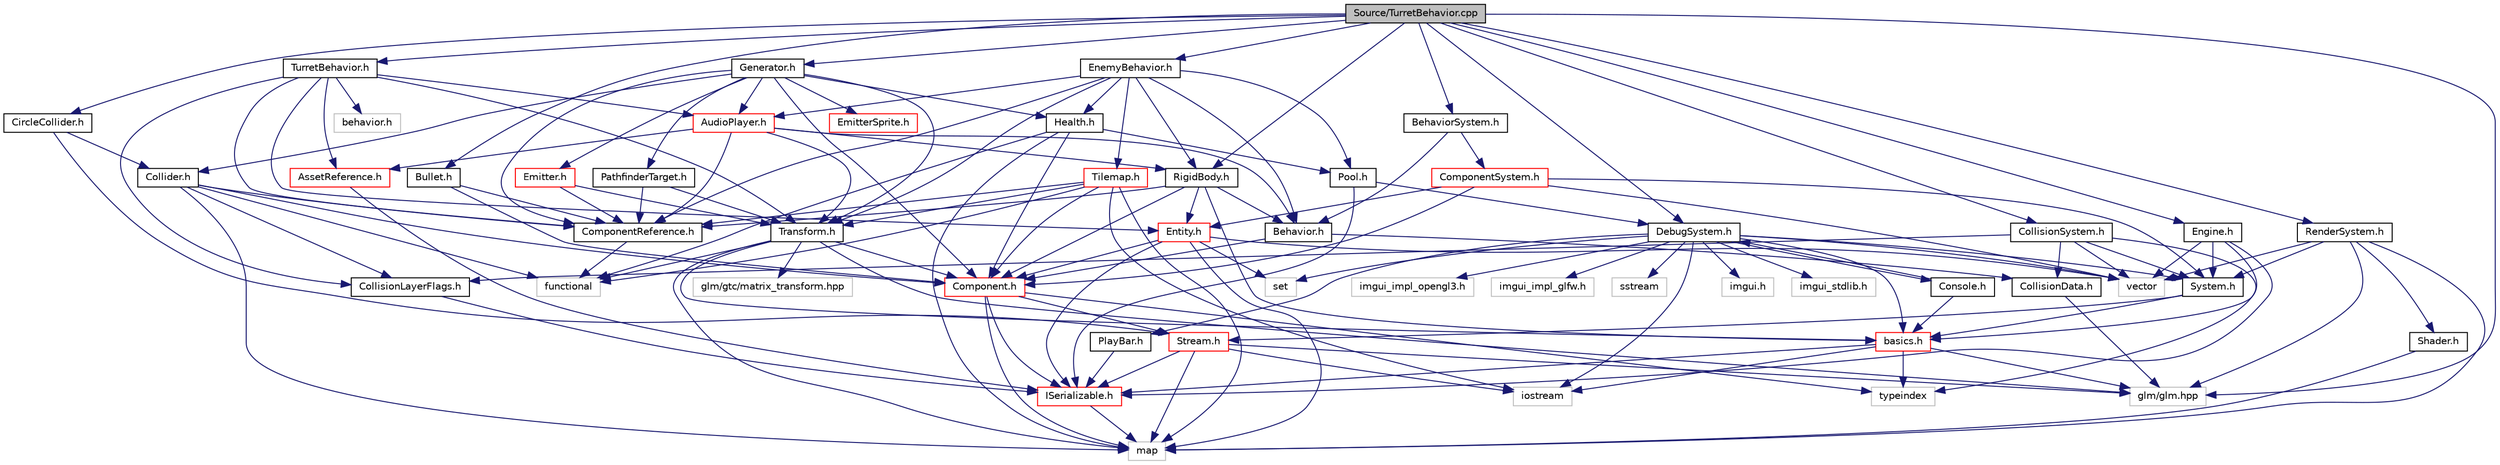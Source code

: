 digraph "Source/TurretBehavior.cpp"
{
 // LATEX_PDF_SIZE
  edge [fontname="Helvetica",fontsize="10",labelfontname="Helvetica",labelfontsize="10"];
  node [fontname="Helvetica",fontsize="10",shape=record];
  Node1 [label="Source/TurretBehavior.cpp",height=0.2,width=0.4,color="black", fillcolor="grey75", style="filled", fontcolor="black",tooltip="Behavior Compenent for Basic Turret"];
  Node1 -> Node2 [color="midnightblue",fontsize="10",style="solid"];
  Node2 [label="TurretBehavior.h",height=0.2,width=0.4,color="black", fillcolor="white", style="filled",URL="$TurretBehavior_8h_source.html",tooltip=" "];
  Node2 -> Node3 [color="midnightblue",fontsize="10",style="solid"];
  Node3 [label="behavior.h",height=0.2,width=0.4,color="grey75", fillcolor="white", style="filled",tooltip=" "];
  Node2 -> Node4 [color="midnightblue",fontsize="10",style="solid"];
  Node4 [label="ComponentReference.h",height=0.2,width=0.4,color="black", fillcolor="white", style="filled",URL="$ComponentReference_8h.html",tooltip="a reference to a component in the scene"];
  Node4 -> Node5 [color="midnightblue",fontsize="10",style="solid"];
  Node5 [label="functional",height=0.2,width=0.4,color="grey75", fillcolor="white", style="filled",tooltip=" "];
  Node2 -> Node6 [color="midnightblue",fontsize="10",style="solid"];
  Node6 [label="Transform.h",height=0.2,width=0.4,color="black", fillcolor="white", style="filled",URL="$Transform_8h.html",tooltip="Transform."];
  Node6 -> Node7 [color="midnightblue",fontsize="10",style="solid"];
  Node7 [label="Component.h",height=0.2,width=0.4,color="red", fillcolor="white", style="filled",URL="$Component_8h.html",tooltip="Virtual component header."];
  Node7 -> Node8 [color="midnightblue",fontsize="10",style="solid"];
  Node8 [label="typeindex",height=0.2,width=0.4,color="grey75", fillcolor="white", style="filled",tooltip=" "];
  Node7 -> Node9 [color="midnightblue",fontsize="10",style="solid"];
  Node9 [label="map",height=0.2,width=0.4,color="grey75", fillcolor="white", style="filled",tooltip=" "];
  Node7 -> Node11 [color="midnightblue",fontsize="10",style="solid"];
  Node11 [label="ISerializable.h",height=0.2,width=0.4,color="red", fillcolor="white", style="filled",URL="$ISerializable_8h.html",tooltip="interface for all serializable objects"];
  Node11 -> Node9 [color="midnightblue",fontsize="10",style="solid"];
  Node7 -> Node13 [color="midnightblue",fontsize="10",style="solid"];
  Node13 [label="Stream.h",height=0.2,width=0.4,color="red", fillcolor="white", style="filled",URL="$Stream_8h.html",tooltip="JSON File reading/writing."];
  Node13 -> Node9 [color="midnightblue",fontsize="10",style="solid"];
  Node13 -> Node14 [color="midnightblue",fontsize="10",style="solid"];
  Node14 [label="glm/glm.hpp",height=0.2,width=0.4,color="grey75", fillcolor="white", style="filled",tooltip=" "];
  Node13 -> Node16 [color="midnightblue",fontsize="10",style="solid"];
  Node16 [label="iostream",height=0.2,width=0.4,color="grey75", fillcolor="white", style="filled",tooltip=" "];
  Node13 -> Node11 [color="midnightblue",fontsize="10",style="solid"];
  Node6 -> Node18 [color="midnightblue",fontsize="10",style="solid"];
  Node18 [label="basics.h",height=0.2,width=0.4,color="red", fillcolor="white", style="filled",URL="$basics_8h_source.html",tooltip=" "];
  Node18 -> Node14 [color="midnightblue",fontsize="10",style="solid"];
  Node18 -> Node16 [color="midnightblue",fontsize="10",style="solid"];
  Node18 -> Node8 [color="midnightblue",fontsize="10",style="solid"];
  Node18 -> Node11 [color="midnightblue",fontsize="10",style="solid"];
  Node6 -> Node14 [color="midnightblue",fontsize="10",style="solid"];
  Node6 -> Node25 [color="midnightblue",fontsize="10",style="solid"];
  Node25 [label="glm/gtc/matrix_transform.hpp",height=0.2,width=0.4,color="grey75", fillcolor="white", style="filled",tooltip=" "];
  Node6 -> Node5 [color="midnightblue",fontsize="10",style="solid"];
  Node6 -> Node9 [color="midnightblue",fontsize="10",style="solid"];
  Node2 -> Node26 [color="midnightblue",fontsize="10",style="solid"];
  Node26 [label="AudioPlayer.h",height=0.2,width=0.4,color="red", fillcolor="white", style="filled",URL="$AudioPlayer_8h.html",tooltip="Component that plays audio."];
  Node26 -> Node27 [color="midnightblue",fontsize="10",style="solid"];
  Node27 [label="Behavior.h",height=0.2,width=0.4,color="black", fillcolor="white", style="filled",URL="$Behavior_8h.html",tooltip="Virtual behavior component header."];
  Node27 -> Node7 [color="midnightblue",fontsize="10",style="solid"];
  Node27 -> Node28 [color="midnightblue",fontsize="10",style="solid"];
  Node28 [label="CollisionData.h",height=0.2,width=0.4,color="black", fillcolor="white", style="filled",URL="$CollisionData_8h.html",tooltip="struct that holds collision information"];
  Node28 -> Node14 [color="midnightblue",fontsize="10",style="solid"];
  Node26 -> Node29 [color="midnightblue",fontsize="10",style="solid"];
  Node29 [label="AssetReference.h",height=0.2,width=0.4,color="red", fillcolor="white", style="filled",URL="$AssetReference_8h.html",tooltip="a reference to an Asset"];
  Node29 -> Node11 [color="midnightblue",fontsize="10",style="solid"];
  Node26 -> Node4 [color="midnightblue",fontsize="10",style="solid"];
  Node26 -> Node6 [color="midnightblue",fontsize="10",style="solid"];
  Node26 -> Node47 [color="midnightblue",fontsize="10",style="solid"];
  Node47 [label="RigidBody.h",height=0.2,width=0.4,color="black", fillcolor="white", style="filled",URL="$RigidBody_8h_source.html",tooltip=" "];
  Node47 -> Node7 [color="midnightblue",fontsize="10",style="solid"];
  Node47 -> Node18 [color="midnightblue",fontsize="10",style="solid"];
  Node47 -> Node33 [color="midnightblue",fontsize="10",style="solid"];
  Node33 [label="Entity.h",height=0.2,width=0.4,color="red", fillcolor="white", style="filled",URL="$Entity_8h.html",tooltip="Entity class which holds Components."];
  Node33 -> Node7 [color="midnightblue",fontsize="10",style="solid"];
  Node33 -> Node9 [color="midnightblue",fontsize="10",style="solid"];
  Node33 -> Node34 [color="midnightblue",fontsize="10",style="solid"];
  Node34 [label="vector",height=0.2,width=0.4,color="grey75", fillcolor="white", style="filled",tooltip=" "];
  Node33 -> Node35 [color="midnightblue",fontsize="10",style="solid"];
  Node35 [label="set",height=0.2,width=0.4,color="grey75", fillcolor="white", style="filled",tooltip=" "];
  Node33 -> Node11 [color="midnightblue",fontsize="10",style="solid"];
  Node47 -> Node27 [color="midnightblue",fontsize="10",style="solid"];
  Node47 -> Node4 [color="midnightblue",fontsize="10",style="solid"];
  Node2 -> Node29 [color="midnightblue",fontsize="10",style="solid"];
  Node2 -> Node33 [color="midnightblue",fontsize="10",style="solid"];
  Node2 -> Node48 [color="midnightblue",fontsize="10",style="solid"];
  Node48 [label="CollisionLayerFlags.h",height=0.2,width=0.4,color="black", fillcolor="white", style="filled",URL="$CollisionLayerFlags_8h.html",tooltip="struct that determines which collision layers to interact with"];
  Node48 -> Node11 [color="midnightblue",fontsize="10",style="solid"];
  Node1 -> Node49 [color="midnightblue",fontsize="10",style="solid"];
  Node49 [label="BehaviorSystem.h",height=0.2,width=0.4,color="black", fillcolor="white", style="filled",URL="$BehaviorSystem_8h.html",tooltip="System that keeps track of and updates a specific kind of Behavior."];
  Node49 -> Node50 [color="midnightblue",fontsize="10",style="solid"];
  Node50 [label="ComponentSystem.h",height=0.2,width=0.4,color="red", fillcolor="white", style="filled",URL="$ComponentSystem_8h.html",tooltip="System that keeps track of a specific kind of Component."];
  Node50 -> Node32 [color="midnightblue",fontsize="10",style="solid"];
  Node32 [label="System.h",height=0.2,width=0.4,color="black", fillcolor="white", style="filled",URL="$System_8h.html",tooltip="Base class for all Systems."];
  Node32 -> Node18 [color="midnightblue",fontsize="10",style="solid"];
  Node32 -> Node13 [color="midnightblue",fontsize="10",style="solid"];
  Node50 -> Node7 [color="midnightblue",fontsize="10",style="solid"];
  Node50 -> Node33 [color="midnightblue",fontsize="10",style="solid"];
  Node50 -> Node34 [color="midnightblue",fontsize="10",style="solid"];
  Node49 -> Node27 [color="midnightblue",fontsize="10",style="solid"];
  Node1 -> Node52 [color="midnightblue",fontsize="10",style="solid"];
  Node52 [label="Bullet.h",height=0.2,width=0.4,color="black", fillcolor="white", style="filled",URL="$Bullet_8h_source.html",tooltip=" "];
  Node52 -> Node7 [color="midnightblue",fontsize="10",style="solid"];
  Node52 -> Node4 [color="midnightblue",fontsize="10",style="solid"];
  Node1 -> Node53 [color="midnightblue",fontsize="10",style="solid"];
  Node53 [label="CircleCollider.h",height=0.2,width=0.4,color="black", fillcolor="white", style="filled",URL="$CircleCollider_8h.html",tooltip="Circle-shaped collider."];
  Node53 -> Node54 [color="midnightblue",fontsize="10",style="solid"];
  Node54 [label="Collider.h",height=0.2,width=0.4,color="black", fillcolor="white", style="filled",URL="$Collider_8h.html",tooltip="Base component for detecting collisions."];
  Node54 -> Node7 [color="midnightblue",fontsize="10",style="solid"];
  Node54 -> Node4 [color="midnightblue",fontsize="10",style="solid"];
  Node54 -> Node48 [color="midnightblue",fontsize="10",style="solid"];
  Node54 -> Node9 [color="midnightblue",fontsize="10",style="solid"];
  Node54 -> Node5 [color="midnightblue",fontsize="10",style="solid"];
  Node53 -> Node13 [color="midnightblue",fontsize="10",style="solid"];
  Node1 -> Node47 [color="midnightblue",fontsize="10",style="solid"];
  Node1 -> Node55 [color="midnightblue",fontsize="10",style="solid"];
  Node55 [label="EnemyBehavior.h",height=0.2,width=0.4,color="black", fillcolor="white", style="filled",URL="$EnemyBehavior_8h_source.html",tooltip=" "];
  Node55 -> Node27 [color="midnightblue",fontsize="10",style="solid"];
  Node55 -> Node56 [color="midnightblue",fontsize="10",style="solid"];
  Node56 [label="Pool.h",height=0.2,width=0.4,color="black", fillcolor="white", style="filled",URL="$Pool_8h.html",tooltip="Used for Pools like Time or Health."];
  Node56 -> Node11 [color="midnightblue",fontsize="10",style="solid"];
  Node56 -> Node37 [color="midnightblue",fontsize="10",style="solid"];
  Node37 [label="DebugSystem.h",height=0.2,width=0.4,color="black", fillcolor="white", style="filled",URL="$DebugSystem_8h_source.html",tooltip=" "];
  Node37 -> Node18 [color="midnightblue",fontsize="10",style="solid"];
  Node37 -> Node32 [color="midnightblue",fontsize="10",style="solid"];
  Node37 -> Node34 [color="midnightblue",fontsize="10",style="solid"];
  Node37 -> Node38 [color="midnightblue",fontsize="10",style="solid"];
  Node38 [label="imgui.h",height=0.2,width=0.4,color="grey75", fillcolor="white", style="filled",tooltip=" "];
  Node37 -> Node39 [color="midnightblue",fontsize="10",style="solid"];
  Node39 [label="imgui_stdlib.h",height=0.2,width=0.4,color="grey75", fillcolor="white", style="filled",tooltip=" "];
  Node37 -> Node40 [color="midnightblue",fontsize="10",style="solid"];
  Node40 [label="imgui_impl_opengl3.h",height=0.2,width=0.4,color="grey75", fillcolor="white", style="filled",tooltip=" "];
  Node37 -> Node41 [color="midnightblue",fontsize="10",style="solid"];
  Node41 [label="imgui_impl_glfw.h",height=0.2,width=0.4,color="grey75", fillcolor="white", style="filled",tooltip=" "];
  Node37 -> Node42 [color="midnightblue",fontsize="10",style="solid"];
  Node42 [label="Console.h",height=0.2,width=0.4,color="black", fillcolor="white", style="filled",URL="$Console_8h_source.html",tooltip=" "];
  Node42 -> Node18 [color="midnightblue",fontsize="10",style="solid"];
  Node42 -> Node37 [color="midnightblue",fontsize="10",style="solid"];
  Node37 -> Node16 [color="midnightblue",fontsize="10",style="solid"];
  Node37 -> Node43 [color="midnightblue",fontsize="10",style="solid"];
  Node43 [label="sstream",height=0.2,width=0.4,color="grey75", fillcolor="white", style="filled",tooltip=" "];
  Node37 -> Node35 [color="midnightblue",fontsize="10",style="solid"];
  Node37 -> Node44 [color="midnightblue",fontsize="10",style="solid"];
  Node44 [label="PlayBar.h",height=0.2,width=0.4,color="black", fillcolor="white", style="filled",URL="$PlayBar_8h.html",tooltip="UI Bar that handles playing, pausing, and autosaves of the scene."];
  Node44 -> Node11 [color="midnightblue",fontsize="10",style="solid"];
  Node55 -> Node4 [color="midnightblue",fontsize="10",style="solid"];
  Node55 -> Node6 [color="midnightblue",fontsize="10",style="solid"];
  Node55 -> Node47 [color="midnightblue",fontsize="10",style="solid"];
  Node55 -> Node26 [color="midnightblue",fontsize="10",style="solid"];
  Node55 -> Node57 [color="midnightblue",fontsize="10",style="solid"];
  Node57 [label="Health.h",height=0.2,width=0.4,color="black", fillcolor="white", style="filled",URL="$Health_8h_source.html",tooltip=" "];
  Node57 -> Node7 [color="midnightblue",fontsize="10",style="solid"];
  Node57 -> Node56 [color="midnightblue",fontsize="10",style="solid"];
  Node57 -> Node5 [color="midnightblue",fontsize="10",style="solid"];
  Node57 -> Node9 [color="midnightblue",fontsize="10",style="solid"];
  Node55 -> Node58 [color="midnightblue",fontsize="10",style="solid"];
  Node58 [label="Tilemap.h",height=0.2,width=0.4,color="red", fillcolor="white", style="filled",URL="$Tilemap_8h.html",tooltip="Tilemap component - loads and manages a tilemap array."];
  Node58 -> Node7 [color="midnightblue",fontsize="10",style="solid"];
  Node58 -> Node4 [color="midnightblue",fontsize="10",style="solid"];
  Node58 -> Node6 [color="midnightblue",fontsize="10",style="solid"];
  Node58 -> Node5 [color="midnightblue",fontsize="10",style="solid"];
  Node58 -> Node9 [color="midnightblue",fontsize="10",style="solid"];
  Node58 -> Node16 [color="midnightblue",fontsize="10",style="solid"];
  Node1 -> Node60 [color="midnightblue",fontsize="10",style="solid"];
  Node60 [label="Generator.h",height=0.2,width=0.4,color="black", fillcolor="white", style="filled",URL="$Generator_8h_source.html",tooltip=" "];
  Node60 -> Node7 [color="midnightblue",fontsize="10",style="solid"];
  Node60 -> Node4 [color="midnightblue",fontsize="10",style="solid"];
  Node60 -> Node26 [color="midnightblue",fontsize="10",style="solid"];
  Node60 -> Node6 [color="midnightblue",fontsize="10",style="solid"];
  Node60 -> Node54 [color="midnightblue",fontsize="10",style="solid"];
  Node60 -> Node57 [color="midnightblue",fontsize="10",style="solid"];
  Node60 -> Node61 [color="midnightblue",fontsize="10",style="solid"];
  Node61 [label="Emitter.h",height=0.2,width=0.4,color="red", fillcolor="white", style="filled",URL="$Emitter_8h.html",tooltip="Controls timing of particle emissions, and their init data."];
  Node61 -> Node4 [color="midnightblue",fontsize="10",style="solid"];
  Node61 -> Node6 [color="midnightblue",fontsize="10",style="solid"];
  Node60 -> Node63 [color="midnightblue",fontsize="10",style="solid"];
  Node63 [label="EmitterSprite.h",height=0.2,width=0.4,color="red", fillcolor="white", style="filled",URL="$EmitterSprite_8h.html",tooltip="Renders particles using data from SSBO."];
  Node60 -> Node67 [color="midnightblue",fontsize="10",style="solid"];
  Node67 [label="PathfinderTarget.h",height=0.2,width=0.4,color="black", fillcolor="white", style="filled",URL="$PathfinderTarget_8h.html",tooltip="Marks parent entity as a target for the enemies."];
  Node67 -> Node4 [color="midnightblue",fontsize="10",style="solid"];
  Node67 -> Node6 [color="midnightblue",fontsize="10",style="solid"];
  Node1 -> Node68 [color="midnightblue",fontsize="10",style="solid"];
  Node68 [label="Engine.h",height=0.2,width=0.4,color="black", fillcolor="white", style="filled",URL="$Engine_8h.html",tooltip="Engine class."];
  Node68 -> Node34 [color="midnightblue",fontsize="10",style="solid"];
  Node68 -> Node18 [color="midnightblue",fontsize="10",style="solid"];
  Node68 -> Node11 [color="midnightblue",fontsize="10",style="solid"];
  Node68 -> Node32 [color="midnightblue",fontsize="10",style="solid"];
  Node1 -> Node69 [color="midnightblue",fontsize="10",style="solid"];
  Node69 [label="CollisionSystem.h",height=0.2,width=0.4,color="black", fillcolor="white", style="filled",URL="$CollisionSystem_8h.html",tooltip="The CollisionSystem is responsible for checking for collisions between Different Colliders."];
  Node69 -> Node32 [color="midnightblue",fontsize="10",style="solid"];
  Node69 -> Node34 [color="midnightblue",fontsize="10",style="solid"];
  Node69 -> Node8 [color="midnightblue",fontsize="10",style="solid"];
  Node69 -> Node28 [color="midnightblue",fontsize="10",style="solid"];
  Node69 -> Node48 [color="midnightblue",fontsize="10",style="solid"];
  Node1 -> Node37 [color="midnightblue",fontsize="10",style="solid"];
  Node1 -> Node70 [color="midnightblue",fontsize="10",style="solid"];
  Node70 [label="RenderSystem.h",height=0.2,width=0.4,color="black", fillcolor="white", style="filled",URL="$RenderSystem_8h.html",tooltip="System responsible for drawing sprites and basic shapes."];
  Node70 -> Node32 [color="midnightblue",fontsize="10",style="solid"];
  Node70 -> Node71 [color="midnightblue",fontsize="10",style="solid"];
  Node71 [label="Shader.h",height=0.2,width=0.4,color="black", fillcolor="white", style="filled",URL="$Shader_8h.html",tooltip="Shader class declaration/interface."];
  Node71 -> Node9 [color="midnightblue",fontsize="10",style="solid"];
  Node70 -> Node14 [color="midnightblue",fontsize="10",style="solid"];
  Node70 -> Node34 [color="midnightblue",fontsize="10",style="solid"];
  Node70 -> Node9 [color="midnightblue",fontsize="10",style="solid"];
  Node1 -> Node14 [color="midnightblue",fontsize="10",style="solid"];
}
